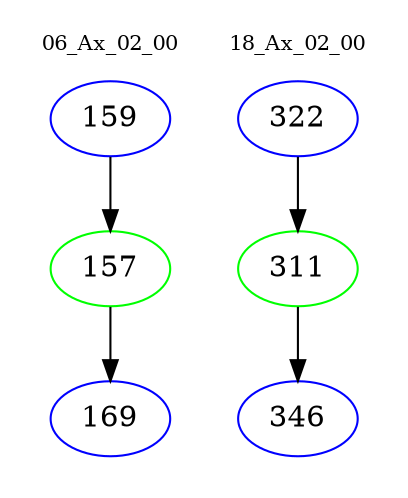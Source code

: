 digraph{
subgraph cluster_0 {
color = white
label = "06_Ax_02_00";
fontsize=10;
T0_159 [label="159", color="blue"]
T0_159 -> T0_157 [color="black"]
T0_157 [label="157", color="green"]
T0_157 -> T0_169 [color="black"]
T0_169 [label="169", color="blue"]
}
subgraph cluster_1 {
color = white
label = "18_Ax_02_00";
fontsize=10;
T1_322 [label="322", color="blue"]
T1_322 -> T1_311 [color="black"]
T1_311 [label="311", color="green"]
T1_311 -> T1_346 [color="black"]
T1_346 [label="346", color="blue"]
}
}
